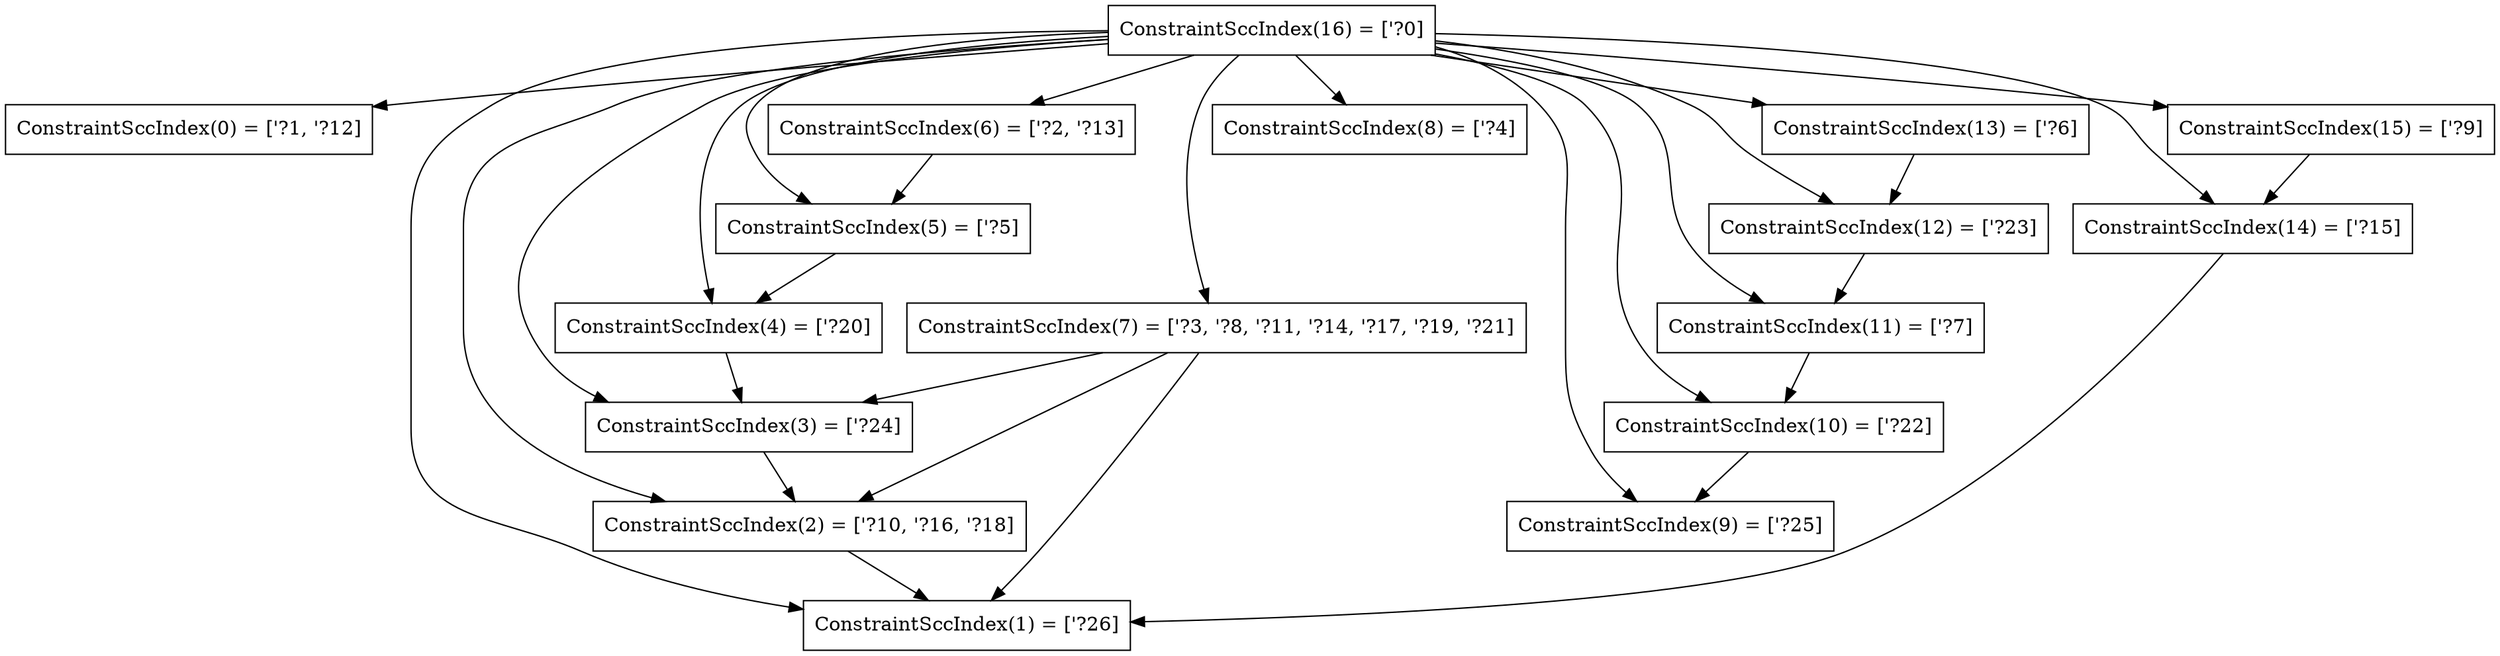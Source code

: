 digraph RegionInferenceContext {
    r0[label="ConstraintSccIndex(0) = [\'?1, \'?12]"][shape="box"];
    r1[label="ConstraintSccIndex(1) = [\'?26]"][shape="box"];
    r2[label="ConstraintSccIndex(2) = [\'?10, \'?16, \'?18]"][shape="box"];
    r3[label="ConstraintSccIndex(3) = [\'?24]"][shape="box"];
    r4[label="ConstraintSccIndex(4) = [\'?20]"][shape="box"];
    r5[label="ConstraintSccIndex(5) = [\'?5]"][shape="box"];
    r6[label="ConstraintSccIndex(6) = [\'?2, \'?13]"][shape="box"];
    r7[label="ConstraintSccIndex(7) = [\'?3, \'?8, \'?11, \'?14, \'?17, \'?19, \'?21]"][shape="box"];
    r8[label="ConstraintSccIndex(8) = [\'?4]"][shape="box"];
    r9[label="ConstraintSccIndex(9) = [\'?25]"][shape="box"];
    r10[label="ConstraintSccIndex(10) = [\'?22]"][shape="box"];
    r11[label="ConstraintSccIndex(11) = [\'?7]"][shape="box"];
    r12[label="ConstraintSccIndex(12) = [\'?23]"][shape="box"];
    r13[label="ConstraintSccIndex(13) = [\'?6]"][shape="box"];
    r14[label="ConstraintSccIndex(14) = [\'?15]"][shape="box"];
    r15[label="ConstraintSccIndex(15) = [\'?9]"][shape="box"];
    r16[label="ConstraintSccIndex(16) = [\'?0]"][shape="box"];
    r2 -> r1[label=""];
    r3 -> r2[label=""];
    r4 -> r3[label=""];
    r5 -> r4[label=""];
    r6 -> r5[label=""];
    r7 -> r3[label=""];
    r7 -> r2[label=""];
    r7 -> r1[label=""];
    r10 -> r9[label=""];
    r11 -> r10[label=""];
    r12 -> r11[label=""];
    r13 -> r12[label=""];
    r14 -> r1[label=""];
    r15 -> r14[label=""];
    r16 -> r0[label=""];
    r16 -> r6[label=""];
    r16 -> r7[label=""];
    r16 -> r8[label=""];
    r16 -> r5[label=""];
    r16 -> r13[label=""];
    r16 -> r11[label=""];
    r16 -> r15[label=""];
    r16 -> r2[label=""];
    r16 -> r14[label=""];
    r16 -> r4[label=""];
    r16 -> r10[label=""];
    r16 -> r12[label=""];
    r16 -> r3[label=""];
    r16 -> r9[label=""];
    r16 -> r1[label=""];
}
